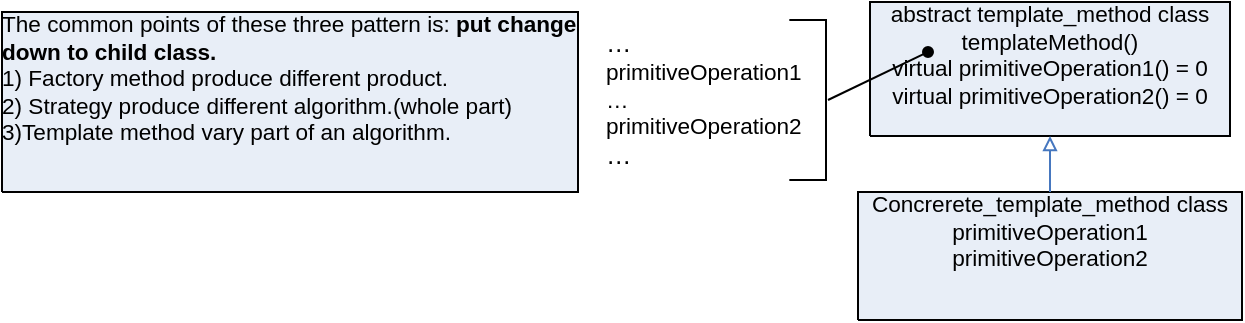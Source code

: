 <mxfile version="24.7.7">
  <diagram name="Page-1" id="j5G6HjzZW4iH1slakJQ7">
    <mxGraphModel dx="743" dy="757" grid="1" gridSize="10" guides="1" tooltips="1" connect="1" arrows="1" fold="1" page="1" pageScale="1" pageWidth="850" pageHeight="1100" math="0" shadow="0">
      <root>
        <mxCell id="0" />
        <mxCell id="1" parent="0" />
        <UserObject label="&lt;div style=&quot;font-size: 1px&quot;&gt;&lt;font style=&quot;font-size:11.29px;font-family:Arial;color:#000000;direction:ltr;letter-spacing:0px;line-height:120%;opacity:1&quot;&gt;abstract template_method class&lt;br&gt;templateMethod()&lt;br&gt;virtual primitiveOperation1() = 0&lt;br&gt;virtual primitiveOperation2() = 0&lt;br&gt;&lt;/font&gt;&lt;/div&gt;" tags="Background" id="lGNXqcB8HCj0HZX5Qaf9-1">
          <mxCell style="verticalAlign=top;align=center;overflow=width;vsdxID=50;fillColor=#e8eef7;gradientColor=none;shape=stencil(nZBLDoAgDERP0z3SIyjew0SURgSD+Lu9kMZoXLhwN9O+tukAlrNpJg1SzDH4QW/URgNYgZTkjA4UkwJUgGXng+6DX1zLfmoymdXo17xh5zmRJ6Q42BWCfc2oJfdAr+Yv+AP9Cb7OJ3H/2JG1HNGz/84klThPVCc=);strokeColor=#000000;points=[[0.5,1,0],[1,0.5,0],[0.5,0,0],[0,0.5,0],[0.5,0.5,0]];labelBackgroundColor=none;rounded=0;html=1;whiteSpace=wrap;" vertex="1" parent="1">
            <mxGeometry x="500" y="403" width="180" height="67" as="geometry" />
          </mxCell>
        </UserObject>
        <UserObject label="" tags="Flowchart" id="lGNXqcB8HCj0HZX5Qaf9-6">
          <mxCell style="vsdxID=15;rotation=270;fillColor=none;gradientColor=none;strokeColor=none;spacingTop=-1;spacingBottom=-1;spacingLeft=-1;spacingRight=-1;points=[];labelBackgroundColor=none;rounded=0;html=1;whiteSpace=wrap;" vertex="1" parent="1">
            <mxGeometry x="384" y="397" width="80" height="110" as="geometry" />
          </mxCell>
        </UserObject>
        <mxCell id="lGNXqcB8HCj0HZX5Qaf9-7" value="" style="vsdxID=16;edgeStyle=none;startArrow=none;endArrow=oval;startSize=5;endSize=5;strokeColor=#000000;spacingTop=-1;spacingBottom=-1;spacingLeft=-1;spacingRight=-1;verticalAlign=middle;html=1;labelBackgroundColor=none;rounded=0;startFill=0;endFill=1;" edge="1" parent="lGNXqcB8HCj0HZX5Qaf9-6">
          <mxGeometry x="-15" y="95" relative="1" as="geometry">
            <Array as="points" />
            <mxPoint x="95" y="55" as="sourcePoint" />
            <mxPoint x="145" y="31" as="targetPoint" />
          </mxGeometry>
        </mxCell>
        <mxCell id="lGNXqcB8HCj0HZX5Qaf9-8" value="&lt;div style=&quot;font-size: 1px&quot;&gt;&lt;p style=&quot;text-align:left;margin-left:0;margin-right:0;margin-top:0px;margin-bottom:0px;text-indent:0;vertical-align:middle;direction:ltr;&quot;&gt;&lt;font style=&quot;font-size:12.7px;font-family:Arial;color:#000000;direction:ltr;letter-spacing:0px;line-height:120%;opacity:1&quot;&gt;…&lt;br&gt;&lt;/font&gt;&lt;font style=&quot;font-size:11.29px;font-family:Arial;color:#000000;direction:ltr;letter-spacing:0px;line-height:120%;opacity:1&quot;&gt;primitiveOperation1&lt;br&gt;…&lt;br&gt;primitiveOperation2&lt;br&gt;&lt;/font&gt;&lt;font style=&quot;font-size:12.7px;font-family:Arial;color:#000000;direction:ltr;letter-spacing:0px;line-height:120%;opacity:1&quot;&gt;…&lt;br&gt;&lt;/font&gt;&lt;/p&gt;&lt;/div&gt;" style="verticalAlign=middle;align=left;overflow=width;vsdxID=17;fillColor=#e8eef7;gradientColor=none;shape=stencil(UzV2Ls5ILEhVNTIoLinKz04tz0wpyVA1dlE1MsrMy0gtyiwBslSNXVWNndPyi1LTi/JL81Ig/IJEkEoQKze/DGRCBUSfoZmemTlIl5FBJUTEAMxzgyjOycxDUmxAnkJDAzxKMR2AphzIQDge4m9kOXSPAoUggWTsCgA=);strokeColor=#000000;spacingTop=-1;spacingBottom=-1;spacingLeft=-1;spacingRight=-1;flipH=1;points=[];labelBackgroundColor=none;rounded=0;html=1;whiteSpace=wrap;" vertex="1" parent="lGNXqcB8HCj0HZX5Qaf9-6">
          <mxGeometry x="-16" y="15" width="110" height="80" as="geometry" />
        </mxCell>
        <UserObject label="&lt;div style=&quot;font-size: 1px&quot;&gt;&lt;font style=&quot;font-size:11.29px;font-family:Arial;color:#000000;direction:ltr;letter-spacing:0px;line-height:120%;opacity:1&quot;&gt;Concrerete_template_method class&lt;br&gt;primitiveOperation1&lt;br&gt;primitiveOperation2&lt;br&gt;&lt;/font&gt;&lt;/div&gt;" tags="Background" id="lGNXqcB8HCj0HZX5Qaf9-15">
          <mxCell style="verticalAlign=top;align=center;overflow=width;vsdxID=52;fillColor=#e8eef7;gradientColor=none;shape=stencil(nZBLDoAgDERP0z3SIyjew0SURgSD+Lu9kMZoXLhwN9O+tukAlrNpJg1SzDH4QW/URgNYgZTkjA4UkwJUgGXng+6DX1zLfmoymdXo17xh5zmRJ6Q42BWCfc2oJfdAr+Yv+AP9Cb7OJ3H/2JG1HNGz/84klThPVCc=);strokeColor=#000000;points=[[1,0.5,0],[0.5,0,0],[0.5,0.5,0],[0.5,0.5,0]];labelBackgroundColor=none;rounded=0;html=1;whiteSpace=wrap;" vertex="1" parent="1">
            <mxGeometry x="494" y="498" width="192" height="64" as="geometry" />
          </mxCell>
        </UserObject>
        <UserObject label="&lt;div style=&quot;font-size: 1px&quot;&gt;&lt;p style=&quot;text-align:left;margin-left:0;margin-right:0;margin-top:0px;margin-bottom:0px;text-indent:0;vertical-align:top;direction:ltr;&quot;&gt;&lt;font style=&quot;font-size:11.29px;font-family:Arial;color:#000000;direction:ltr;letter-spacing:0px;line-height:120%;opacity:1&quot;&gt;The common points of these three pattern is: &lt;/font&gt;&lt;font style=&quot;font-size:11.29px;font-family:Arial;color:#000000;direction:ltr;letter-spacing:0px;line-height:120%;opacity:1&quot;&gt;&lt;b&gt;put change down to child class.&lt;br/&gt;&lt;/b&gt;&lt;/font&gt;&lt;font style=&quot;font-size:11.29px;font-family:Arial;color:#000000;direction:ltr;letter-spacing:0px;line-height:120%;opacity:1&quot;&gt;1) Factory method produce different product.&lt;br/&gt;2) Strategy produce different algorithm.(whole part)&lt;br/&gt;3)Template method vary part of an algorithm.&lt;br/&gt;&lt;/font&gt;&lt;/p&gt;&lt;/div&gt;" tags="Background" id="lGNXqcB8HCj0HZX5Qaf9-20">
          <mxCell style="verticalAlign=top;align=left;overflow=width;vsdxID=54;fillColor=#e8eef7;gradientColor=none;shape=stencil(nZBLDoAgDERP0z3SIyjew0SURgSD+Lu9kMZoXLhwN9O+tukAlrNpJg1SzDH4QW/URgNYgZTkjA4UkwJUgGXng+6DX1zLfmoymdXo17xh5zmRJ6Q42BWCfc2oJfdAr+Yv+AP9Cb7OJ3H/2JG1HNGz/84klThPVCc=);strokeColor=#000000;points=[[1,0.5,0],[0.5,0,0],[0.5,0.5,0],[0.5,0.5,0]];labelBackgroundColor=none;rounded=0;html=1;whiteSpace=wrap;" vertex="1" parent="1">
            <mxGeometry x="66" y="408" width="288" height="90" as="geometry" />
          </mxCell>
        </UserObject>
        <UserObject label="" tags="Connector" id="lGNXqcB8HCj0HZX5Qaf9-24">
          <mxCell style="vsdxID=51;edgeStyle=none;startFill=0;startArrow=block;endArrow=none;startSize=5;endSize=5;strokeColor=#4677bf;spacingTop=0;spacingBottom=0;spacingLeft=0;spacingRight=0;verticalAlign=middle;html=1;labelBackgroundColor=#FFFFFF;rounded=0;exitX=0.5;exitY=1;exitDx=0;exitDy=0;exitPerimeter=0;entryX=0.5;entryY=0;entryDx=0;entryDy=0;entryPerimeter=0;" edge="1" parent="1" source="lGNXqcB8HCj0HZX5Qaf9-1" target="lGNXqcB8HCj0HZX5Qaf9-15">
            <mxGeometry relative="1" as="geometry">
              <mxPoint x="10" y="-1" as="offset" />
              <Array as="points" />
            </mxGeometry>
          </mxCell>
        </UserObject>
      </root>
    </mxGraphModel>
  </diagram>
</mxfile>
